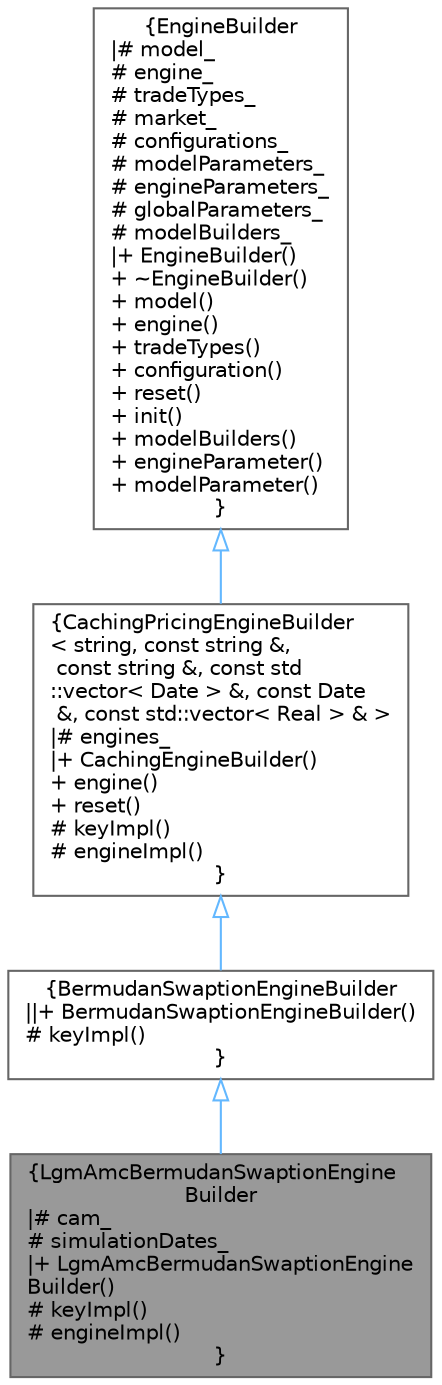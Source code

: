 digraph "LgmAmcBermudanSwaptionEngineBuilder"
{
 // INTERACTIVE_SVG=YES
 // LATEX_PDF_SIZE
  bgcolor="transparent";
  edge [fontname=Helvetica,fontsize=10,labelfontname=Helvetica,labelfontsize=10];
  node [fontname=Helvetica,fontsize=10,shape=box,height=0.2,width=0.4];
  Node1 [label="{LgmAmcBermudanSwaptionEngine\lBuilder\n|# cam_\l# simulationDates_\l|+ LgmAmcBermudanSwaptionEngine\lBuilder()\l# keyImpl()\l# engineImpl()\l}",height=0.2,width=0.4,color="gray40", fillcolor="grey60", style="filled", fontcolor="black",tooltip=" "];
  Node2 -> Node1 [dir="back",color="steelblue1",style="solid",arrowtail="onormal"];
  Node2 [label="{BermudanSwaptionEngineBuilder\n||+ BermudanSwaptionEngineBuilder()\l# keyImpl()\l}",height=0.2,width=0.4,color="gray40", fillcolor="white", style="filled",URL="$classore_1_1data_1_1_bermudan_swaption_engine_builder.html",tooltip="Abstract BermudanSwaptionEngineBuilder class."];
  Node3 -> Node2 [dir="back",color="steelblue1",style="solid",arrowtail="onormal"];
  Node3 [label="{CachingPricingEngineBuilder\l\< string, const string &,\l const string &, const std\l::vector\< Date \> &, const Date\l &, const std::vector\< Real \> & \>\n|# engines_\l|+ CachingEngineBuilder()\l+ engine()\l+ reset()\l# keyImpl()\l# engineImpl()\l}",height=0.2,width=0.4,color="gray40", fillcolor="white", style="filled",URL="$classore_1_1data_1_1_caching_engine_builder.html",tooltip="Abstract template EngineBuilder class that can cache engines and coupon pricers."];
  Node4 -> Node3 [dir="back",color="steelblue1",style="solid",arrowtail="onormal"];
  Node4 [label="{EngineBuilder\n|# model_\l# engine_\l# tradeTypes_\l# market_\l# configurations_\l# modelParameters_\l# engineParameters_\l# globalParameters_\l# modelBuilders_\l|+ EngineBuilder()\l+ ~EngineBuilder()\l+ model()\l+ engine()\l+ tradeTypes()\l+ configuration()\l+ reset()\l+ init()\l+ modelBuilders()\l+ engineParameter()\l+ modelParameter()\l}",height=0.2,width=0.4,color="gray40", fillcolor="white", style="filled",URL="$classore_1_1data_1_1_engine_builder.html",tooltip="Base PricingEngine Builder class for a specific model and engine."];
}
